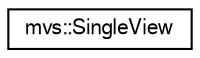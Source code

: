 digraph "Graphical Class Hierarchy"
{
  edge [fontname="FreeSans",fontsize="10",labelfontname="FreeSans",labelfontsize="10"];
  node [fontname="FreeSans",fontsize="10",shape=record];
  rankdir="LR";
  Node0 [label="mvs::SingleView",height=0.2,width=0.4,color="black", fillcolor="white", style="filled",URL="$classmvs_1_1_single_view.html"];
}
